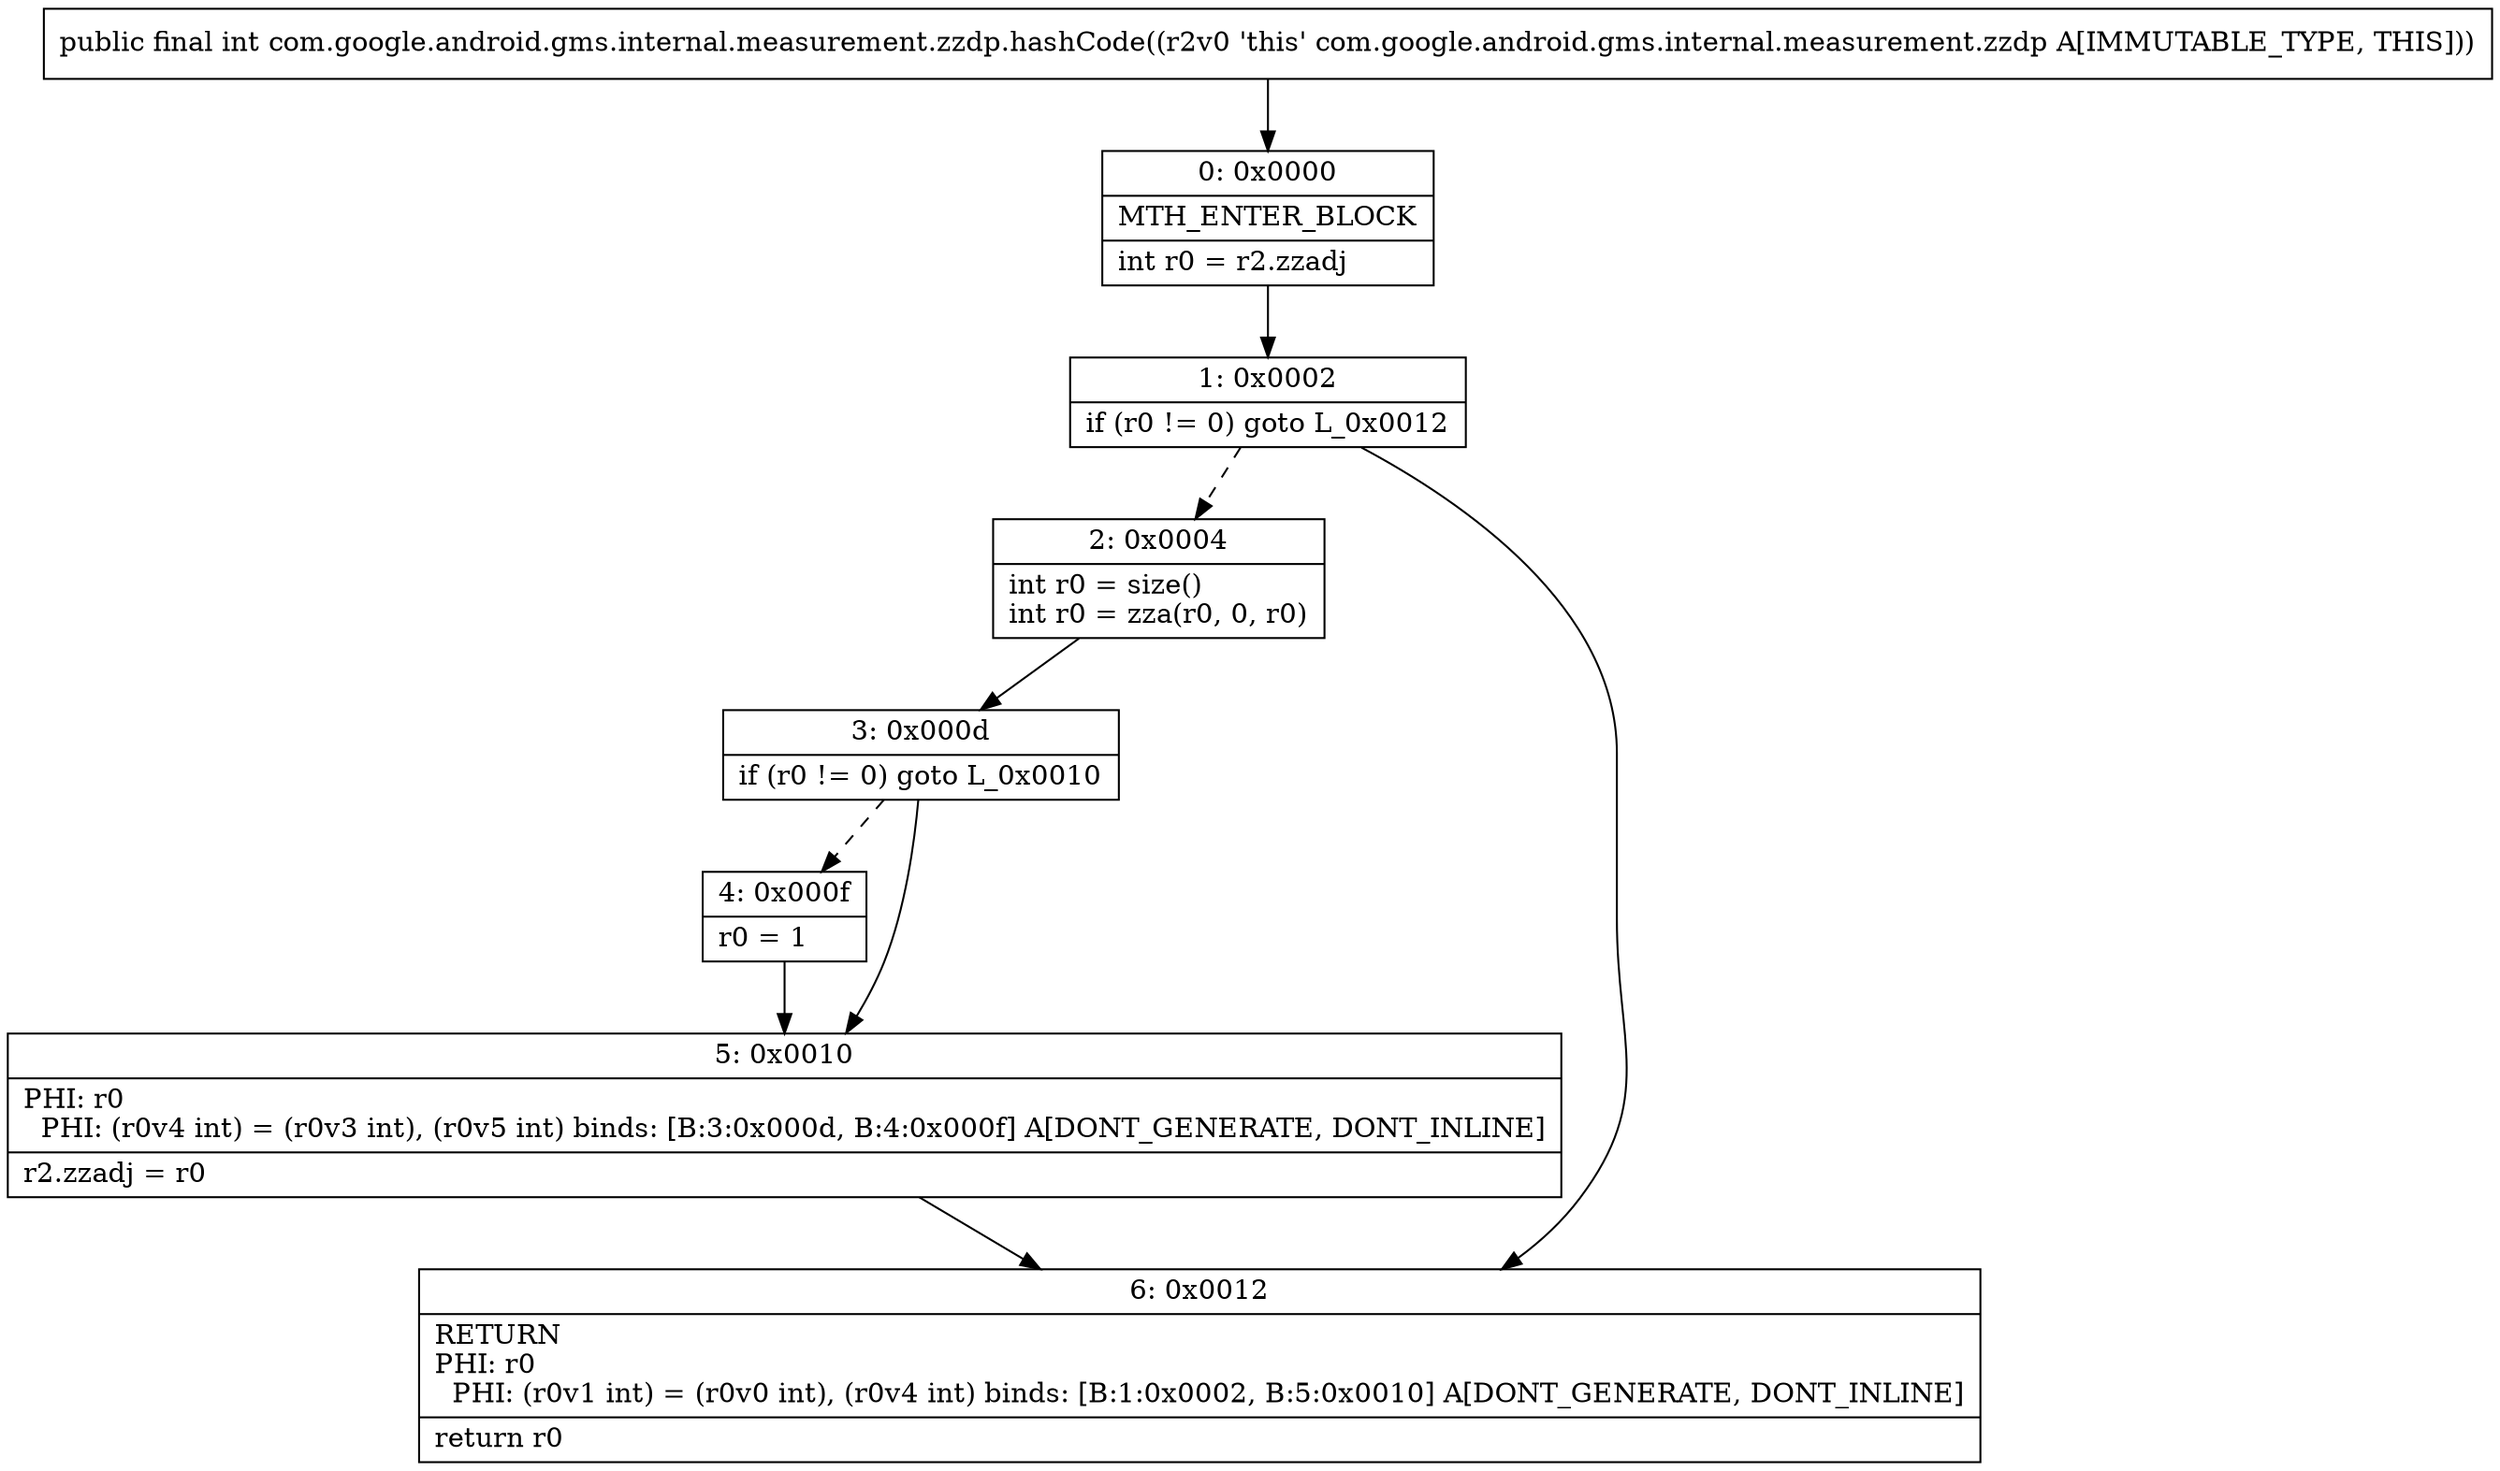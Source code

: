 digraph "CFG forcom.google.android.gms.internal.measurement.zzdp.hashCode()I" {
Node_0 [shape=record,label="{0\:\ 0x0000|MTH_ENTER_BLOCK\l|int r0 = r2.zzadj\l}"];
Node_1 [shape=record,label="{1\:\ 0x0002|if (r0 != 0) goto L_0x0012\l}"];
Node_2 [shape=record,label="{2\:\ 0x0004|int r0 = size()\lint r0 = zza(r0, 0, r0)\l}"];
Node_3 [shape=record,label="{3\:\ 0x000d|if (r0 != 0) goto L_0x0010\l}"];
Node_4 [shape=record,label="{4\:\ 0x000f|r0 = 1\l}"];
Node_5 [shape=record,label="{5\:\ 0x0010|PHI: r0 \l  PHI: (r0v4 int) = (r0v3 int), (r0v5 int) binds: [B:3:0x000d, B:4:0x000f] A[DONT_GENERATE, DONT_INLINE]\l|r2.zzadj = r0\l}"];
Node_6 [shape=record,label="{6\:\ 0x0012|RETURN\lPHI: r0 \l  PHI: (r0v1 int) = (r0v0 int), (r0v4 int) binds: [B:1:0x0002, B:5:0x0010] A[DONT_GENERATE, DONT_INLINE]\l|return r0\l}"];
MethodNode[shape=record,label="{public final int com.google.android.gms.internal.measurement.zzdp.hashCode((r2v0 'this' com.google.android.gms.internal.measurement.zzdp A[IMMUTABLE_TYPE, THIS])) }"];
MethodNode -> Node_0;
Node_0 -> Node_1;
Node_1 -> Node_2[style=dashed];
Node_1 -> Node_6;
Node_2 -> Node_3;
Node_3 -> Node_4[style=dashed];
Node_3 -> Node_5;
Node_4 -> Node_5;
Node_5 -> Node_6;
}

